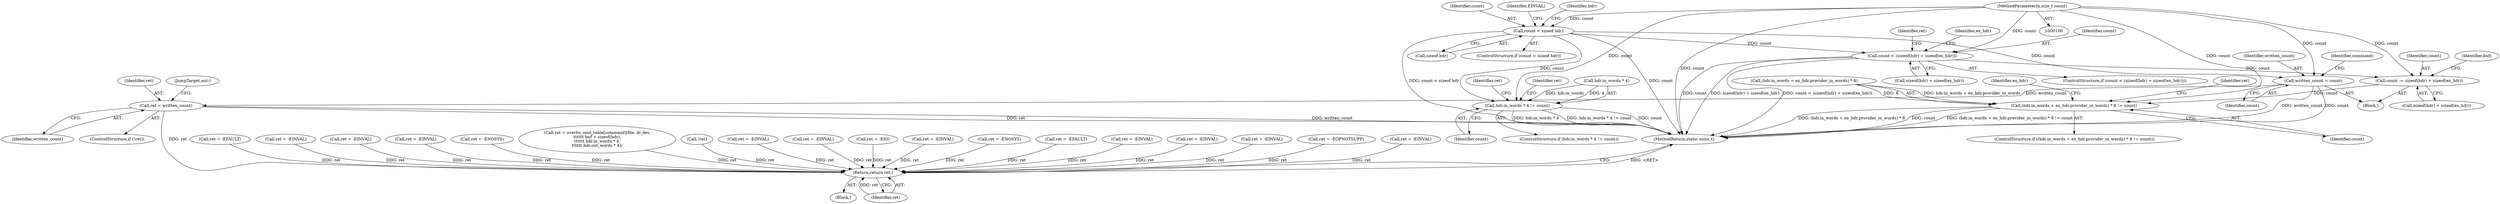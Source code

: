 digraph "0_linux_e6bd18f57aad1a2d1ef40e646d03ed0f2515c9e3_1@API" {
"1000127" [label="(Call,count < sizeof hdr)"];
"1000103" [label="(MethodParameterIn,size_t count)"];
"1000255" [label="(Call,hdr.in_words * 4 != count)"];
"1000297" [label="(Call,written_count = count)"];
"1000520" [label="(Call,ret = written_count)"];
"1000538" [label="(Return,return ret;)"];
"1000328" [label="(Call,count < (sizeof(hdr) + sizeof(ex_hdr)))"];
"1000357" [label="(Call,count -= sizeof(hdr) + sizeof(ex_hdr))"];
"1000372" [label="(Call,(hdr.in_words + ex_hdr.provider_in_words) * 8 != count)"];
"1000441" [label="(Call,ret = -EFAULT)"];
"1000529" [label="(JumpTarget,out:)"];
"1000457" [label="(Call,ret = -EINVAL)"];
"1000322" [label="(Call,ret = -EINVAL)"];
"1000255" [label="(Call,hdr.in_words * 4 != count)"];
"1000269" [label="(Identifier,ret)"];
"1000385" [label="(Identifier,ret)"];
"1000297" [label="(Call,written_count = count)"];
"1000129" [label="(Call,sizeof hdr)"];
"1000264" [label="(Identifier,ret)"];
"1000359" [label="(Call,sizeof(hdr) + sizeof(ex_hdr))"];
"1000336" [label="(Call,ret = -EINVAL)"];
"1000311" [label="(Call,ret = -ENOSYS)"];
"1000254" [label="(ControlStructure,if (hdr.in_words * 4 != count))"];
"1000520" [label="(Call,ret = written_count)"];
"1000538" [label="(Return,return ret;)"];
"1000268" [label="(Call,ret = uverbs_cmd_table[command](file, ib_dev,\n\t\t\t\t\t\t buf + sizeof(hdr),\n\t\t\t\t\t\t hdr.in_words * 4,\n\t\t\t\t\t\t hdr.out_words * 4))"];
"1000298" [label="(Identifier,written_count)"];
"1000105" [label="(Block,)"];
"1000518" [label="(Call,!ret)"];
"1000328" [label="(Call,count < (sizeof(hdr) + sizeof(ex_hdr)))"];
"1000358" [label="(Identifier,count)"];
"1000394" [label="(Call,ret = -EINVAL)"];
"1000263" [label="(Call,ret = -EINVAL)"];
"1000103" [label="(MethodParameterIn,size_t count)"];
"1000256" [label="(Call,hdr.in_words * 4)"];
"1000171" [label="(Call,ret = -EIO)"];
"1000540" [label="(MethodReturn,static ssize_t)"];
"1000522" [label="(Identifier,written_count)"];
"1000371" [label="(ControlStructure,if ((hdr.in_words + ex_hdr.provider_in_words) * 8 != count))"];
"1000303" [label="(Identifier,command)"];
"1000126" [label="(ControlStructure,if (count < sizeof hdr))"];
"1000292" [label="(Block,)"];
"1000220" [label="(Call,ret = -EINVAL)"];
"1000521" [label="(Identifier,ret)"];
"1000525" [label="(Call,ret = -ENOSYS)"];
"1000352" [label="(Call,ret = -EFAULT)"];
"1000539" [label="(Identifier,ret)"];
"1000517" [label="(ControlStructure,if (!ret))"];
"1000384" [label="(Call,ret = -EINVAL)"];
"1000382" [label="(Identifier,count)"];
"1000128" [label="(Identifier,count)"];
"1000373" [label="(Call,(hdr.in_words + ex_hdr.provider_in_words) * 8)"];
"1000299" [label="(Identifier,count)"];
"1000391" [label="(Identifier,ex_hdr)"];
"1000133" [label="(Identifier,EINVAL)"];
"1000415" [label="(Call,ret = -EINVAL)"];
"1000188" [label="(Call,ret = -EINVAL)"];
"1000344" [label="(Identifier,ex_hdr)"];
"1000329" [label="(Identifier,count)"];
"1000365" [label="(Identifier,buf)"];
"1000372" [label="(Call,(hdr.in_words + ex_hdr.provider_in_words) * 8 != count)"];
"1000327" [label="(ControlStructure,if (count < (sizeof(hdr) + sizeof(ex_hdr))))"];
"1000330" [label="(Call,sizeof(hdr) + sizeof(ex_hdr))"];
"1000127" [label="(Call,count < sizeof hdr)"];
"1000261" [label="(Identifier,count)"];
"1000205" [label="(Call,ret = -EOPNOTSUPP)"];
"1000137" [label="(Identifier,hdr)"];
"1000337" [label="(Identifier,ret)"];
"1000249" [label="(Call,ret = -EINVAL)"];
"1000357" [label="(Call,count -= sizeof(hdr) + sizeof(ex_hdr))"];
"1000127" -> "1000126"  [label="AST: "];
"1000127" -> "1000129"  [label="CFG: "];
"1000128" -> "1000127"  [label="AST: "];
"1000129" -> "1000127"  [label="AST: "];
"1000133" -> "1000127"  [label="CFG: "];
"1000137" -> "1000127"  [label="CFG: "];
"1000127" -> "1000540"  [label="DDG: count < sizeof hdr"];
"1000127" -> "1000540"  [label="DDG: count"];
"1000103" -> "1000127"  [label="DDG: count"];
"1000127" -> "1000255"  [label="DDG: count"];
"1000127" -> "1000297"  [label="DDG: count"];
"1000127" -> "1000328"  [label="DDG: count"];
"1000103" -> "1000100"  [label="AST: "];
"1000103" -> "1000540"  [label="DDG: count"];
"1000103" -> "1000255"  [label="DDG: count"];
"1000103" -> "1000297"  [label="DDG: count"];
"1000103" -> "1000328"  [label="DDG: count"];
"1000103" -> "1000357"  [label="DDG: count"];
"1000103" -> "1000372"  [label="DDG: count"];
"1000255" -> "1000254"  [label="AST: "];
"1000255" -> "1000261"  [label="CFG: "];
"1000256" -> "1000255"  [label="AST: "];
"1000261" -> "1000255"  [label="AST: "];
"1000264" -> "1000255"  [label="CFG: "];
"1000269" -> "1000255"  [label="CFG: "];
"1000255" -> "1000540"  [label="DDG: hdr.in_words * 4 != count"];
"1000255" -> "1000540"  [label="DDG: count"];
"1000255" -> "1000540"  [label="DDG: hdr.in_words * 4"];
"1000256" -> "1000255"  [label="DDG: hdr.in_words"];
"1000256" -> "1000255"  [label="DDG: 4"];
"1000297" -> "1000292"  [label="AST: "];
"1000297" -> "1000299"  [label="CFG: "];
"1000298" -> "1000297"  [label="AST: "];
"1000299" -> "1000297"  [label="AST: "];
"1000303" -> "1000297"  [label="CFG: "];
"1000297" -> "1000540"  [label="DDG: written_count"];
"1000297" -> "1000540"  [label="DDG: count"];
"1000297" -> "1000520"  [label="DDG: written_count"];
"1000520" -> "1000517"  [label="AST: "];
"1000520" -> "1000522"  [label="CFG: "];
"1000521" -> "1000520"  [label="AST: "];
"1000522" -> "1000520"  [label="AST: "];
"1000529" -> "1000520"  [label="CFG: "];
"1000520" -> "1000540"  [label="DDG: written_count"];
"1000520" -> "1000540"  [label="DDG: ret"];
"1000520" -> "1000538"  [label="DDG: ret"];
"1000538" -> "1000105"  [label="AST: "];
"1000538" -> "1000539"  [label="CFG: "];
"1000539" -> "1000538"  [label="AST: "];
"1000540" -> "1000538"  [label="CFG: "];
"1000538" -> "1000540"  [label="DDG: <RET>"];
"1000539" -> "1000538"  [label="DDG: ret"];
"1000441" -> "1000538"  [label="DDG: ret"];
"1000220" -> "1000538"  [label="DDG: ret"];
"1000188" -> "1000538"  [label="DDG: ret"];
"1000205" -> "1000538"  [label="DDG: ret"];
"1000518" -> "1000538"  [label="DDG: ret"];
"1000263" -> "1000538"  [label="DDG: ret"];
"1000525" -> "1000538"  [label="DDG: ret"];
"1000457" -> "1000538"  [label="DDG: ret"];
"1000322" -> "1000538"  [label="DDG: ret"];
"1000249" -> "1000538"  [label="DDG: ret"];
"1000336" -> "1000538"  [label="DDG: ret"];
"1000384" -> "1000538"  [label="DDG: ret"];
"1000394" -> "1000538"  [label="DDG: ret"];
"1000171" -> "1000538"  [label="DDG: ret"];
"1000311" -> "1000538"  [label="DDG: ret"];
"1000268" -> "1000538"  [label="DDG: ret"];
"1000352" -> "1000538"  [label="DDG: ret"];
"1000415" -> "1000538"  [label="DDG: ret"];
"1000328" -> "1000327"  [label="AST: "];
"1000328" -> "1000330"  [label="CFG: "];
"1000329" -> "1000328"  [label="AST: "];
"1000330" -> "1000328"  [label="AST: "];
"1000337" -> "1000328"  [label="CFG: "];
"1000344" -> "1000328"  [label="CFG: "];
"1000328" -> "1000540"  [label="DDG: count < (sizeof(hdr) + sizeof(ex_hdr))"];
"1000328" -> "1000540"  [label="DDG: count"];
"1000328" -> "1000540"  [label="DDG: sizeof(hdr) + sizeof(ex_hdr)"];
"1000328" -> "1000357"  [label="DDG: count"];
"1000357" -> "1000292"  [label="AST: "];
"1000357" -> "1000359"  [label="CFG: "];
"1000358" -> "1000357"  [label="AST: "];
"1000359" -> "1000357"  [label="AST: "];
"1000365" -> "1000357"  [label="CFG: "];
"1000357" -> "1000372"  [label="DDG: count"];
"1000372" -> "1000371"  [label="AST: "];
"1000372" -> "1000382"  [label="CFG: "];
"1000373" -> "1000372"  [label="AST: "];
"1000382" -> "1000372"  [label="AST: "];
"1000385" -> "1000372"  [label="CFG: "];
"1000391" -> "1000372"  [label="CFG: "];
"1000372" -> "1000540"  [label="DDG: (hdr.in_words + ex_hdr.provider_in_words) * 8"];
"1000372" -> "1000540"  [label="DDG: count"];
"1000372" -> "1000540"  [label="DDG: (hdr.in_words + ex_hdr.provider_in_words) * 8 != count"];
"1000373" -> "1000372"  [label="DDG: hdr.in_words + ex_hdr.provider_in_words"];
"1000373" -> "1000372"  [label="DDG: 8"];
}
